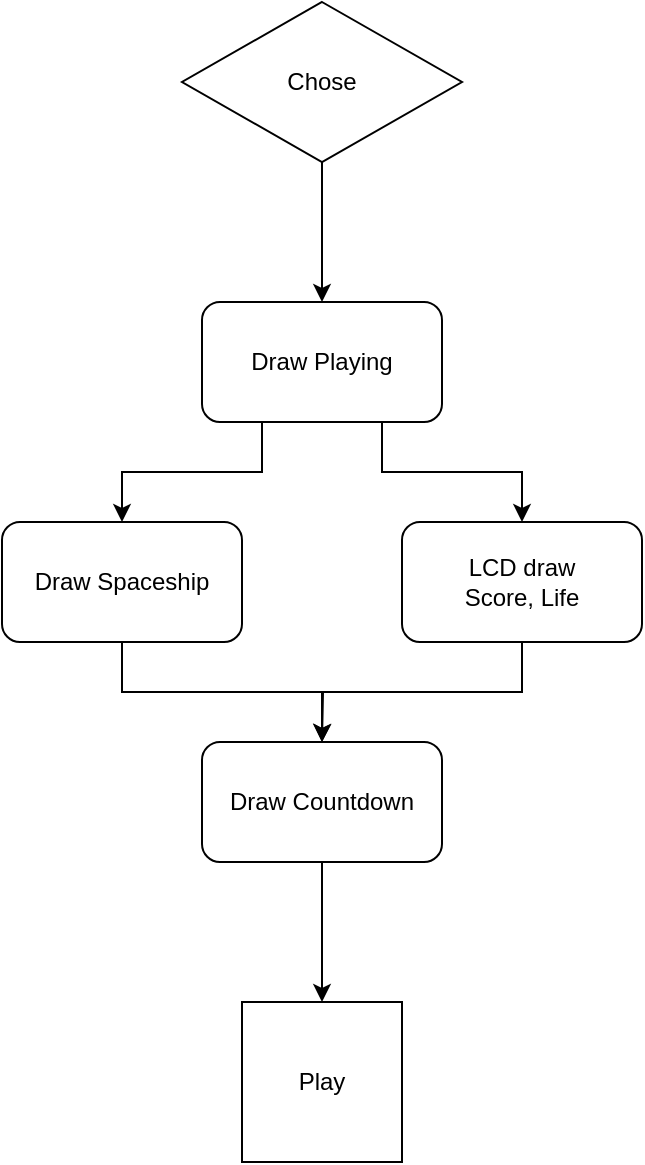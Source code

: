 <mxfile version="19.0.3" type="device"><diagram id="yNRnjBRhk6HH9noh6csU" name="Page-1"><mxGraphModel dx="983" dy="543" grid="1" gridSize="10" guides="1" tooltips="1" connect="1" arrows="1" fold="1" page="1" pageScale="1" pageWidth="827" pageHeight="1169" math="0" shadow="0"><root><mxCell id="0"/><mxCell id="1" parent="0"/><mxCell id="y4-l62s63pvdA6He5q1J-19" style="edgeStyle=orthogonalEdgeStyle;rounded=0;orthogonalLoop=1;jettySize=auto;html=1;exitX=0.25;exitY=1;exitDx=0;exitDy=0;entryX=0.5;entryY=0;entryDx=0;entryDy=0;" edge="1" parent="1" source="y4-l62s63pvdA6He5q1J-5" target="y4-l62s63pvdA6He5q1J-16"><mxGeometry relative="1" as="geometry"/></mxCell><mxCell id="y4-l62s63pvdA6He5q1J-21" style="edgeStyle=orthogonalEdgeStyle;rounded=0;orthogonalLoop=1;jettySize=auto;html=1;exitX=0.75;exitY=1;exitDx=0;exitDy=0;entryX=0.5;entryY=0;entryDx=0;entryDy=0;" edge="1" parent="1" source="y4-l62s63pvdA6He5q1J-5" target="y4-l62s63pvdA6He5q1J-14"><mxGeometry relative="1" as="geometry"/></mxCell><mxCell id="y4-l62s63pvdA6He5q1J-5" value="Draw Playing" style="rounded=1;whiteSpace=wrap;html=1;" vertex="1" parent="1"><mxGeometry x="360" y="160" width="120" height="60" as="geometry"/></mxCell><mxCell id="y4-l62s63pvdA6He5q1J-26" style="edgeStyle=orthogonalEdgeStyle;rounded=0;orthogonalLoop=1;jettySize=auto;html=1;exitX=0.5;exitY=1;exitDx=0;exitDy=0;entryX=0.5;entryY=0;entryDx=0;entryDy=0;" edge="1" parent="1" source="y4-l62s63pvdA6He5q1J-12" target="y4-l62s63pvdA6He5q1J-32"><mxGeometry relative="1" as="geometry"><mxPoint x="420" y="480" as="targetPoint"/></mxGeometry></mxCell><mxCell id="y4-l62s63pvdA6He5q1J-12" value="Draw Countdown" style="rounded=1;whiteSpace=wrap;html=1;" vertex="1" parent="1"><mxGeometry x="360" y="380" width="120" height="60" as="geometry"/></mxCell><mxCell id="y4-l62s63pvdA6He5q1J-25" style="edgeStyle=orthogonalEdgeStyle;rounded=0;orthogonalLoop=1;jettySize=auto;html=1;exitX=0.5;exitY=1;exitDx=0;exitDy=0;" edge="1" parent="1" source="y4-l62s63pvdA6He5q1J-14"><mxGeometry relative="1" as="geometry"><mxPoint x="420" y="380" as="targetPoint"/></mxGeometry></mxCell><mxCell id="y4-l62s63pvdA6He5q1J-14" value="LCD draw&lt;br&gt;Score, Life" style="rounded=1;whiteSpace=wrap;html=1;" vertex="1" parent="1"><mxGeometry x="460" y="270" width="120" height="60" as="geometry"/></mxCell><mxCell id="y4-l62s63pvdA6He5q1J-24" style="edgeStyle=orthogonalEdgeStyle;rounded=0;orthogonalLoop=1;jettySize=auto;html=1;exitX=0.5;exitY=1;exitDx=0;exitDy=0;entryX=0.5;entryY=0;entryDx=0;entryDy=0;" edge="1" parent="1" source="y4-l62s63pvdA6He5q1J-16" target="y4-l62s63pvdA6He5q1J-12"><mxGeometry relative="1" as="geometry"/></mxCell><mxCell id="y4-l62s63pvdA6He5q1J-16" value="Draw Spaceship" style="rounded=1;whiteSpace=wrap;html=1;" vertex="1" parent="1"><mxGeometry x="260" y="270" width="120" height="60" as="geometry"/></mxCell><mxCell id="y4-l62s63pvdA6He5q1J-32" value="Play" style="whiteSpace=wrap;html=1;aspect=fixed;" vertex="1" parent="1"><mxGeometry x="380" y="510" width="80" height="80" as="geometry"/></mxCell><mxCell id="y4-l62s63pvdA6He5q1J-35" style="edgeStyle=orthogonalEdgeStyle;rounded=0;orthogonalLoop=1;jettySize=auto;html=1;exitX=0.5;exitY=1;exitDx=0;exitDy=0;entryX=0.5;entryY=0;entryDx=0;entryDy=0;" edge="1" parent="1" source="y4-l62s63pvdA6He5q1J-33" target="y4-l62s63pvdA6He5q1J-5"><mxGeometry relative="1" as="geometry"/></mxCell><mxCell id="y4-l62s63pvdA6He5q1J-33" value="Chose" style="rhombus;whiteSpace=wrap;html=1;" vertex="1" parent="1"><mxGeometry x="350" y="10" width="140" height="80" as="geometry"/></mxCell></root></mxGraphModel></diagram></mxfile>